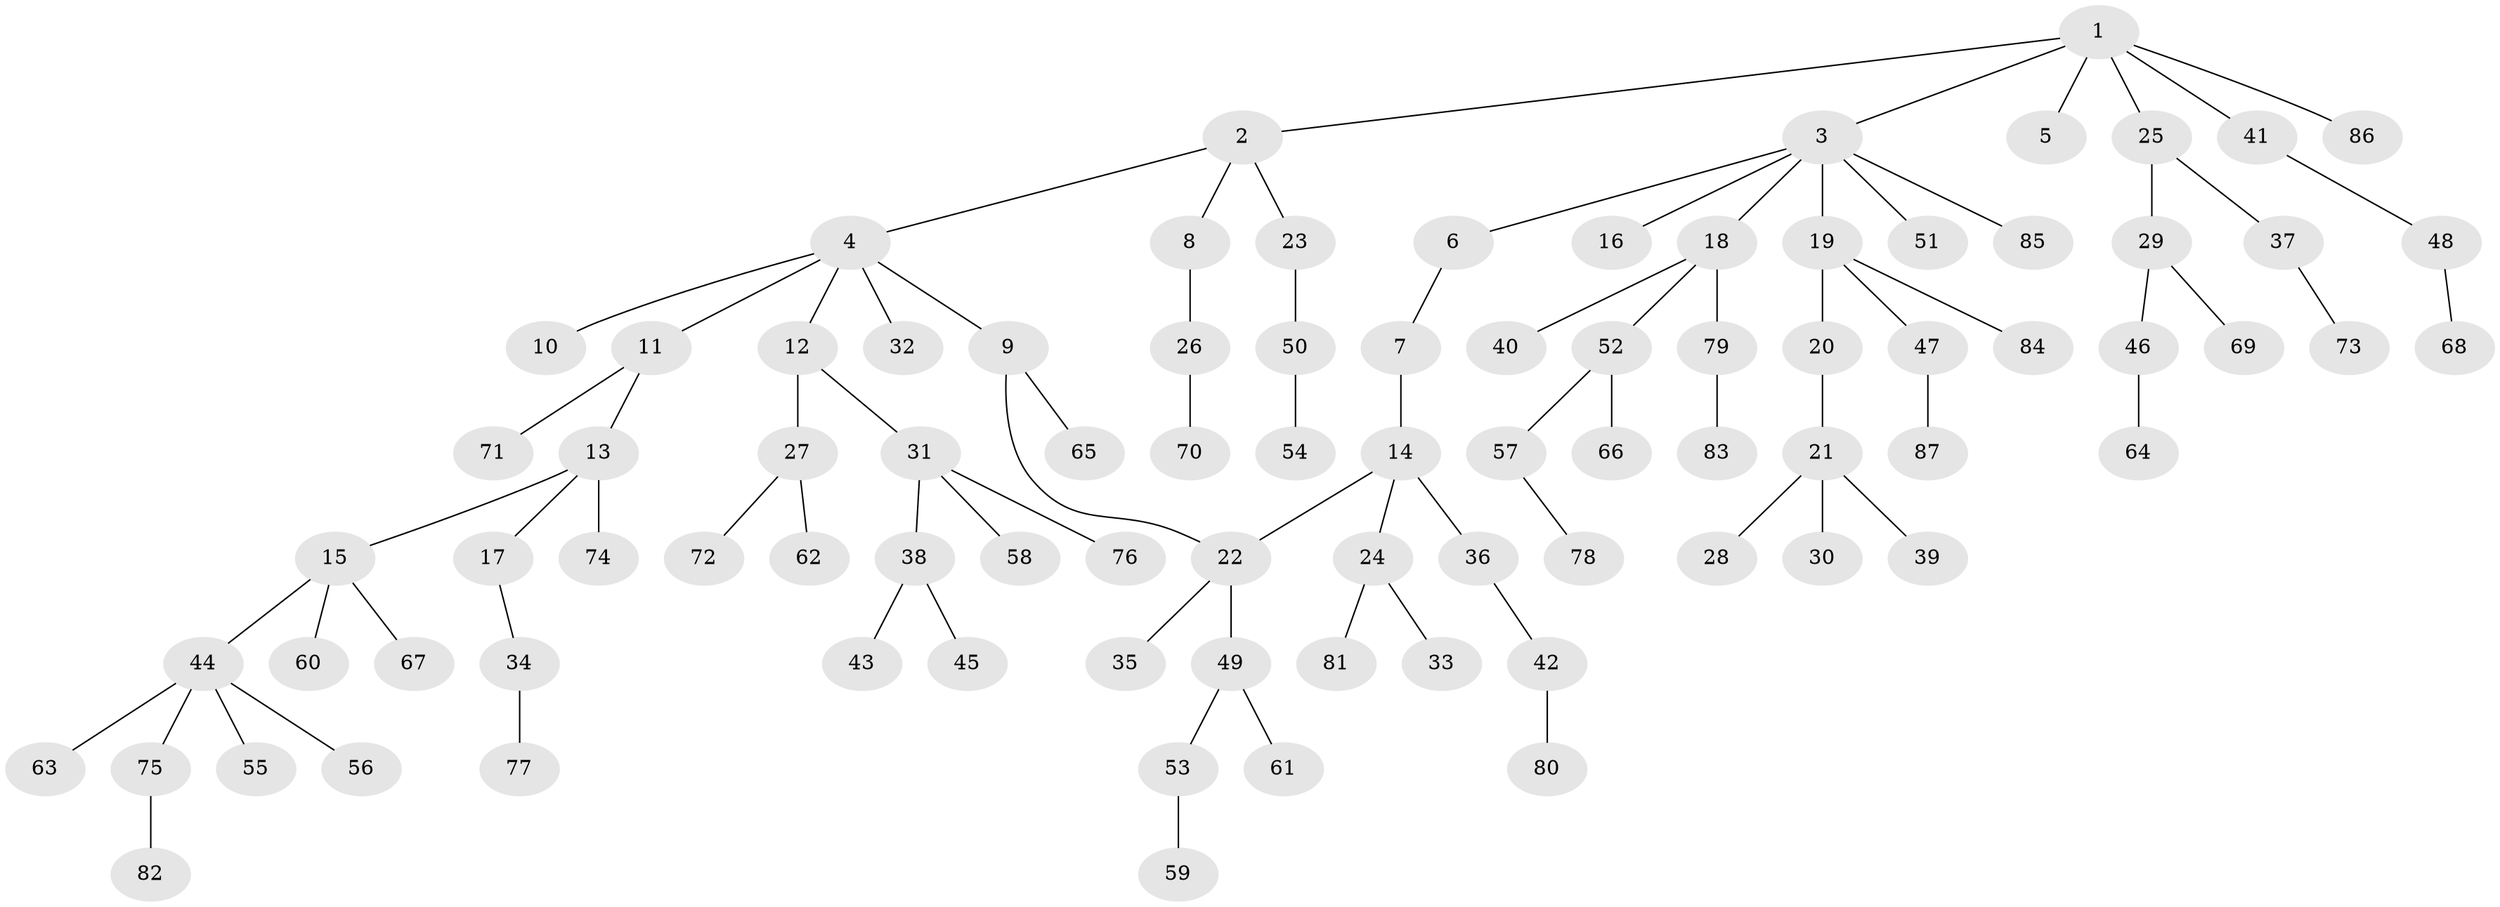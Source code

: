 // coarse degree distribution, {8: 0.016666666666666666, 7: 0.016666666666666666, 6: 0.016666666666666666, 1: 0.55, 2: 0.18333333333333332, 3: 0.13333333333333333, 4: 0.08333333333333333}
// Generated by graph-tools (version 1.1) at 2025/17/03/04/25 18:17:03]
// undirected, 87 vertices, 87 edges
graph export_dot {
graph [start="1"]
  node [color=gray90,style=filled];
  1;
  2;
  3;
  4;
  5;
  6;
  7;
  8;
  9;
  10;
  11;
  12;
  13;
  14;
  15;
  16;
  17;
  18;
  19;
  20;
  21;
  22;
  23;
  24;
  25;
  26;
  27;
  28;
  29;
  30;
  31;
  32;
  33;
  34;
  35;
  36;
  37;
  38;
  39;
  40;
  41;
  42;
  43;
  44;
  45;
  46;
  47;
  48;
  49;
  50;
  51;
  52;
  53;
  54;
  55;
  56;
  57;
  58;
  59;
  60;
  61;
  62;
  63;
  64;
  65;
  66;
  67;
  68;
  69;
  70;
  71;
  72;
  73;
  74;
  75;
  76;
  77;
  78;
  79;
  80;
  81;
  82;
  83;
  84;
  85;
  86;
  87;
  1 -- 2;
  1 -- 3;
  1 -- 5;
  1 -- 25;
  1 -- 41;
  1 -- 86;
  2 -- 4;
  2 -- 8;
  2 -- 23;
  3 -- 6;
  3 -- 16;
  3 -- 18;
  3 -- 19;
  3 -- 51;
  3 -- 85;
  4 -- 9;
  4 -- 10;
  4 -- 11;
  4 -- 12;
  4 -- 32;
  6 -- 7;
  7 -- 14;
  8 -- 26;
  9 -- 22;
  9 -- 65;
  11 -- 13;
  11 -- 71;
  12 -- 27;
  12 -- 31;
  13 -- 15;
  13 -- 17;
  13 -- 74;
  14 -- 24;
  14 -- 36;
  14 -- 22;
  15 -- 44;
  15 -- 60;
  15 -- 67;
  17 -- 34;
  18 -- 40;
  18 -- 52;
  18 -- 79;
  19 -- 20;
  19 -- 47;
  19 -- 84;
  20 -- 21;
  21 -- 28;
  21 -- 30;
  21 -- 39;
  22 -- 35;
  22 -- 49;
  23 -- 50;
  24 -- 33;
  24 -- 81;
  25 -- 29;
  25 -- 37;
  26 -- 70;
  27 -- 62;
  27 -- 72;
  29 -- 46;
  29 -- 69;
  31 -- 38;
  31 -- 58;
  31 -- 76;
  34 -- 77;
  36 -- 42;
  37 -- 73;
  38 -- 43;
  38 -- 45;
  41 -- 48;
  42 -- 80;
  44 -- 55;
  44 -- 56;
  44 -- 63;
  44 -- 75;
  46 -- 64;
  47 -- 87;
  48 -- 68;
  49 -- 53;
  49 -- 61;
  50 -- 54;
  52 -- 57;
  52 -- 66;
  53 -- 59;
  57 -- 78;
  75 -- 82;
  79 -- 83;
}
